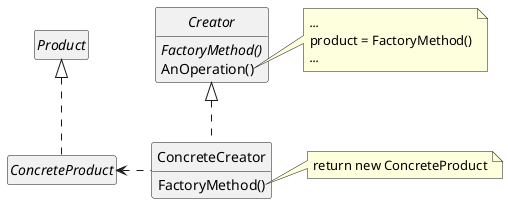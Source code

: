 ﻿@startuml
skinparam style strictuml
skinparam backgroundColor transparent
skinparam defaultFontName Arial
skinparam style strictuml

skinparam noteFontName Courier New

hide empty members
interface Creator {
  {abstract} FactoryMethod()
  AnOperation()
}
note right of Creator::AnOperation()
//...//
product = FactoryMethod()
//...//
end note
class ConcreteCreator implements Creator {
  FactoryMethod()
}
note right of ConcreteCreator::FactoryMethod()
return new ConcreteProduct
end note
interface Product
abstract class ConcreteProduct implements Product
ConcreteCreator .left.> ConcreteProduct
@enduml